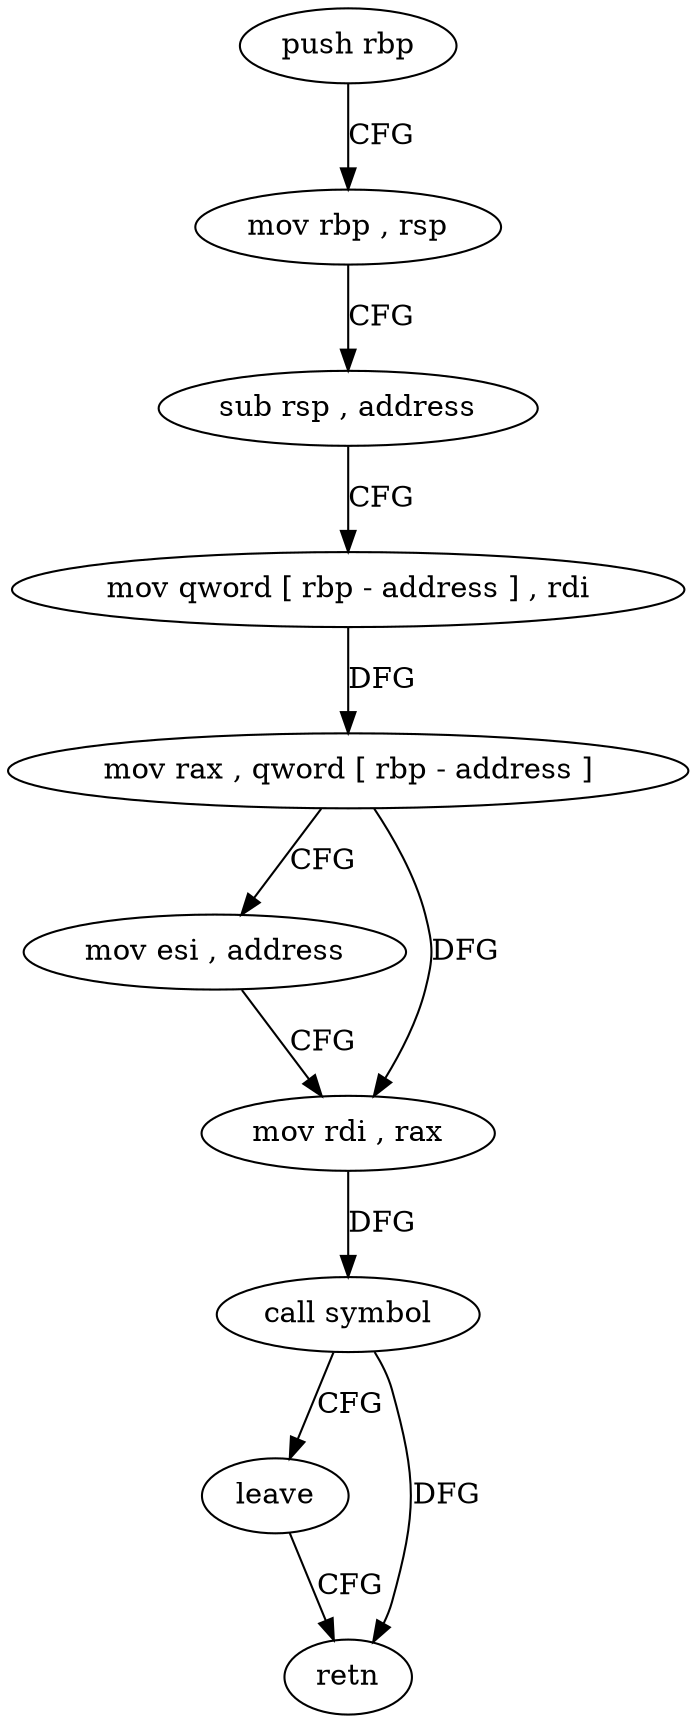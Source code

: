 digraph "func" {
"4236981" [label = "push rbp" ]
"4236982" [label = "mov rbp , rsp" ]
"4236985" [label = "sub rsp , address" ]
"4236989" [label = "mov qword [ rbp - address ] , rdi" ]
"4236993" [label = "mov rax , qword [ rbp - address ]" ]
"4236997" [label = "mov esi , address" ]
"4237002" [label = "mov rdi , rax" ]
"4237005" [label = "call symbol" ]
"4237010" [label = "leave" ]
"4237011" [label = "retn" ]
"4236981" -> "4236982" [ label = "CFG" ]
"4236982" -> "4236985" [ label = "CFG" ]
"4236985" -> "4236989" [ label = "CFG" ]
"4236989" -> "4236993" [ label = "DFG" ]
"4236993" -> "4236997" [ label = "CFG" ]
"4236993" -> "4237002" [ label = "DFG" ]
"4236997" -> "4237002" [ label = "CFG" ]
"4237002" -> "4237005" [ label = "DFG" ]
"4237005" -> "4237010" [ label = "CFG" ]
"4237005" -> "4237011" [ label = "DFG" ]
"4237010" -> "4237011" [ label = "CFG" ]
}
